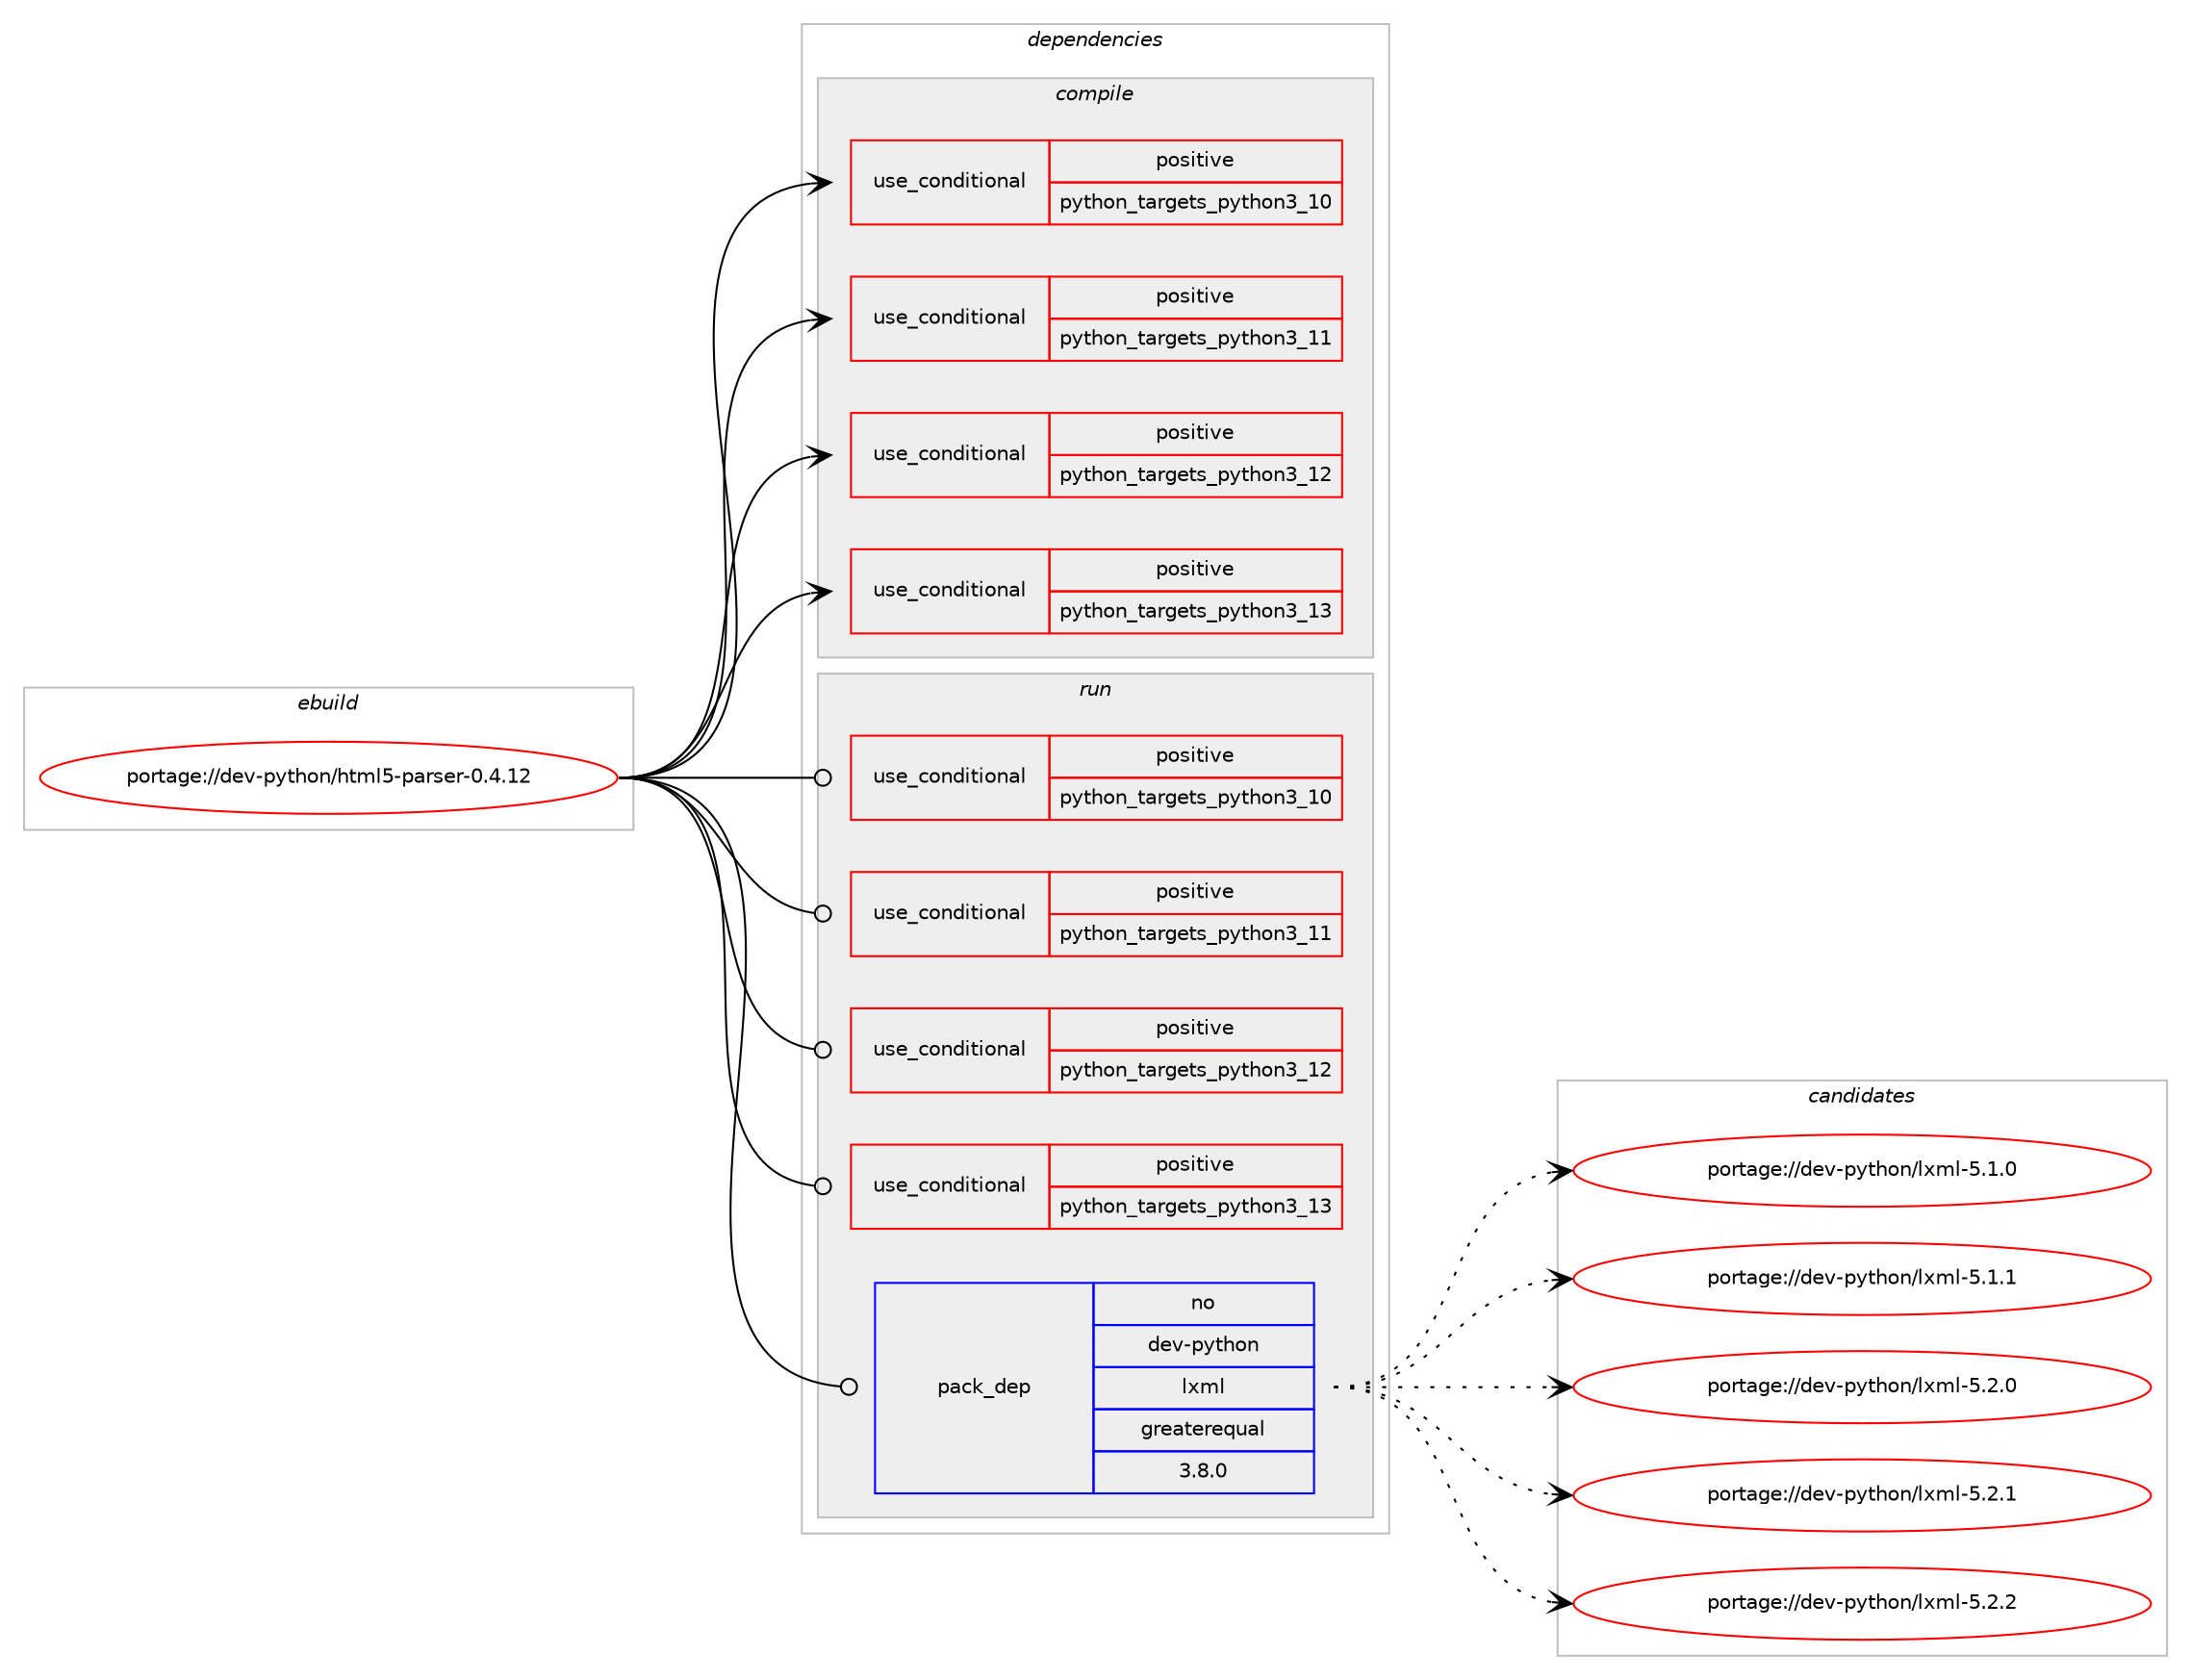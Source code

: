 digraph prolog {

# *************
# Graph options
# *************

newrank=true;
concentrate=true;
compound=true;
graph [rankdir=LR,fontname=Helvetica,fontsize=10,ranksep=1.5];#, ranksep=2.5, nodesep=0.2];
edge  [arrowhead=vee];
node  [fontname=Helvetica,fontsize=10];

# **********
# The ebuild
# **********

subgraph cluster_leftcol {
color=gray;
rank=same;
label=<<i>ebuild</i>>;
id [label="portage://dev-python/html5-parser-0.4.12", color=red, width=4, href="../dev-python/html5-parser-0.4.12.svg"];
}

# ****************
# The dependencies
# ****************

subgraph cluster_midcol {
color=gray;
label=<<i>dependencies</i>>;
subgraph cluster_compile {
fillcolor="#eeeeee";
style=filled;
label=<<i>compile</i>>;
subgraph cond32370 {
dependency74110 [label=<<TABLE BORDER="0" CELLBORDER="1" CELLSPACING="0" CELLPADDING="4"><TR><TD ROWSPAN="3" CELLPADDING="10">use_conditional</TD></TR><TR><TD>positive</TD></TR><TR><TD>python_targets_python3_10</TD></TR></TABLE>>, shape=none, color=red];
# *** BEGIN UNKNOWN DEPENDENCY TYPE (TODO) ***
# dependency74110 -> package_dependency(portage://dev-python/html5-parser-0.4.12,install,no,dev-lang,python,none,[,,],[slot(3.10)],[])
# *** END UNKNOWN DEPENDENCY TYPE (TODO) ***

}
id:e -> dependency74110:w [weight=20,style="solid",arrowhead="vee"];
subgraph cond32371 {
dependency74111 [label=<<TABLE BORDER="0" CELLBORDER="1" CELLSPACING="0" CELLPADDING="4"><TR><TD ROWSPAN="3" CELLPADDING="10">use_conditional</TD></TR><TR><TD>positive</TD></TR><TR><TD>python_targets_python3_11</TD></TR></TABLE>>, shape=none, color=red];
# *** BEGIN UNKNOWN DEPENDENCY TYPE (TODO) ***
# dependency74111 -> package_dependency(portage://dev-python/html5-parser-0.4.12,install,no,dev-lang,python,none,[,,],[slot(3.11)],[])
# *** END UNKNOWN DEPENDENCY TYPE (TODO) ***

}
id:e -> dependency74111:w [weight=20,style="solid",arrowhead="vee"];
subgraph cond32372 {
dependency74112 [label=<<TABLE BORDER="0" CELLBORDER="1" CELLSPACING="0" CELLPADDING="4"><TR><TD ROWSPAN="3" CELLPADDING="10">use_conditional</TD></TR><TR><TD>positive</TD></TR><TR><TD>python_targets_python3_12</TD></TR></TABLE>>, shape=none, color=red];
# *** BEGIN UNKNOWN DEPENDENCY TYPE (TODO) ***
# dependency74112 -> package_dependency(portage://dev-python/html5-parser-0.4.12,install,no,dev-lang,python,none,[,,],[slot(3.12)],[])
# *** END UNKNOWN DEPENDENCY TYPE (TODO) ***

}
id:e -> dependency74112:w [weight=20,style="solid",arrowhead="vee"];
subgraph cond32373 {
dependency74113 [label=<<TABLE BORDER="0" CELLBORDER="1" CELLSPACING="0" CELLPADDING="4"><TR><TD ROWSPAN="3" CELLPADDING="10">use_conditional</TD></TR><TR><TD>positive</TD></TR><TR><TD>python_targets_python3_13</TD></TR></TABLE>>, shape=none, color=red];
# *** BEGIN UNKNOWN DEPENDENCY TYPE (TODO) ***
# dependency74113 -> package_dependency(portage://dev-python/html5-parser-0.4.12,install,no,dev-lang,python,none,[,,],[slot(3.13)],[])
# *** END UNKNOWN DEPENDENCY TYPE (TODO) ***

}
id:e -> dependency74113:w [weight=20,style="solid",arrowhead="vee"];
# *** BEGIN UNKNOWN DEPENDENCY TYPE (TODO) ***
# id -> package_dependency(portage://dev-python/html5-parser-0.4.12,install,no,dev-libs,libxml2,none,[,,],any_same_slot,[])
# *** END UNKNOWN DEPENDENCY TYPE (TODO) ***

}
subgraph cluster_compileandrun {
fillcolor="#eeeeee";
style=filled;
label=<<i>compile and run</i>>;
}
subgraph cluster_run {
fillcolor="#eeeeee";
style=filled;
label=<<i>run</i>>;
subgraph cond32374 {
dependency74114 [label=<<TABLE BORDER="0" CELLBORDER="1" CELLSPACING="0" CELLPADDING="4"><TR><TD ROWSPAN="3" CELLPADDING="10">use_conditional</TD></TR><TR><TD>positive</TD></TR><TR><TD>python_targets_python3_10</TD></TR></TABLE>>, shape=none, color=red];
# *** BEGIN UNKNOWN DEPENDENCY TYPE (TODO) ***
# dependency74114 -> package_dependency(portage://dev-python/html5-parser-0.4.12,run,no,dev-lang,python,none,[,,],[slot(3.10)],[])
# *** END UNKNOWN DEPENDENCY TYPE (TODO) ***

}
id:e -> dependency74114:w [weight=20,style="solid",arrowhead="odot"];
subgraph cond32375 {
dependency74115 [label=<<TABLE BORDER="0" CELLBORDER="1" CELLSPACING="0" CELLPADDING="4"><TR><TD ROWSPAN="3" CELLPADDING="10">use_conditional</TD></TR><TR><TD>positive</TD></TR><TR><TD>python_targets_python3_11</TD></TR></TABLE>>, shape=none, color=red];
# *** BEGIN UNKNOWN DEPENDENCY TYPE (TODO) ***
# dependency74115 -> package_dependency(portage://dev-python/html5-parser-0.4.12,run,no,dev-lang,python,none,[,,],[slot(3.11)],[])
# *** END UNKNOWN DEPENDENCY TYPE (TODO) ***

}
id:e -> dependency74115:w [weight=20,style="solid",arrowhead="odot"];
subgraph cond32376 {
dependency74116 [label=<<TABLE BORDER="0" CELLBORDER="1" CELLSPACING="0" CELLPADDING="4"><TR><TD ROWSPAN="3" CELLPADDING="10">use_conditional</TD></TR><TR><TD>positive</TD></TR><TR><TD>python_targets_python3_12</TD></TR></TABLE>>, shape=none, color=red];
# *** BEGIN UNKNOWN DEPENDENCY TYPE (TODO) ***
# dependency74116 -> package_dependency(portage://dev-python/html5-parser-0.4.12,run,no,dev-lang,python,none,[,,],[slot(3.12)],[])
# *** END UNKNOWN DEPENDENCY TYPE (TODO) ***

}
id:e -> dependency74116:w [weight=20,style="solid",arrowhead="odot"];
subgraph cond32377 {
dependency74117 [label=<<TABLE BORDER="0" CELLBORDER="1" CELLSPACING="0" CELLPADDING="4"><TR><TD ROWSPAN="3" CELLPADDING="10">use_conditional</TD></TR><TR><TD>positive</TD></TR><TR><TD>python_targets_python3_13</TD></TR></TABLE>>, shape=none, color=red];
# *** BEGIN UNKNOWN DEPENDENCY TYPE (TODO) ***
# dependency74117 -> package_dependency(portage://dev-python/html5-parser-0.4.12,run,no,dev-lang,python,none,[,,],[slot(3.13)],[])
# *** END UNKNOWN DEPENDENCY TYPE (TODO) ***

}
id:e -> dependency74117:w [weight=20,style="solid",arrowhead="odot"];
# *** BEGIN UNKNOWN DEPENDENCY TYPE (TODO) ***
# id -> package_dependency(portage://dev-python/html5-parser-0.4.12,run,no,dev-libs,libxml2,none,[,,],any_same_slot,[])
# *** END UNKNOWN DEPENDENCY TYPE (TODO) ***

# *** BEGIN UNKNOWN DEPENDENCY TYPE (TODO) ***
# id -> package_dependency(portage://dev-python/html5-parser-0.4.12,run,no,dev-python,chardet,none,[,,],[],[use(optenable(python_targets_python3_10),negative),use(optenable(python_targets_python3_11),negative),use(optenable(python_targets_python3_12),negative),use(optenable(python_targets_python3_13),negative)])
# *** END UNKNOWN DEPENDENCY TYPE (TODO) ***

subgraph pack40525 {
dependency74118 [label=<<TABLE BORDER="0" CELLBORDER="1" CELLSPACING="0" CELLPADDING="4" WIDTH="220"><TR><TD ROWSPAN="6" CELLPADDING="30">pack_dep</TD></TR><TR><TD WIDTH="110">no</TD></TR><TR><TD>dev-python</TD></TR><TR><TD>lxml</TD></TR><TR><TD>greaterequal</TD></TR><TR><TD>3.8.0</TD></TR></TABLE>>, shape=none, color=blue];
}
id:e -> dependency74118:w [weight=20,style="solid",arrowhead="odot"];
}
}

# **************
# The candidates
# **************

subgraph cluster_choices {
rank=same;
color=gray;
label=<<i>candidates</i>>;

subgraph choice40525 {
color=black;
nodesep=1;
choice1001011184511212111610411111047108120109108455346494648 [label="portage://dev-python/lxml-5.1.0", color=red, width=4,href="../dev-python/lxml-5.1.0.svg"];
choice1001011184511212111610411111047108120109108455346494649 [label="portage://dev-python/lxml-5.1.1", color=red, width=4,href="../dev-python/lxml-5.1.1.svg"];
choice1001011184511212111610411111047108120109108455346504648 [label="portage://dev-python/lxml-5.2.0", color=red, width=4,href="../dev-python/lxml-5.2.0.svg"];
choice1001011184511212111610411111047108120109108455346504649 [label="portage://dev-python/lxml-5.2.1", color=red, width=4,href="../dev-python/lxml-5.2.1.svg"];
choice1001011184511212111610411111047108120109108455346504650 [label="portage://dev-python/lxml-5.2.2", color=red, width=4,href="../dev-python/lxml-5.2.2.svg"];
dependency74118:e -> choice1001011184511212111610411111047108120109108455346494648:w [style=dotted,weight="100"];
dependency74118:e -> choice1001011184511212111610411111047108120109108455346494649:w [style=dotted,weight="100"];
dependency74118:e -> choice1001011184511212111610411111047108120109108455346504648:w [style=dotted,weight="100"];
dependency74118:e -> choice1001011184511212111610411111047108120109108455346504649:w [style=dotted,weight="100"];
dependency74118:e -> choice1001011184511212111610411111047108120109108455346504650:w [style=dotted,weight="100"];
}
}

}
